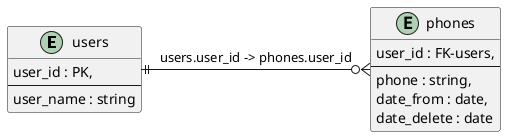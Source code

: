 @startuml
entity users {
user_id : PK,
--
user_name : string
}
entity phones {
user_id : FK-users,
--
phone : string,
date_from : date,
date_delete : date
}

users ||-o{ phones : users.user_id -> phones.user_id

@enduml